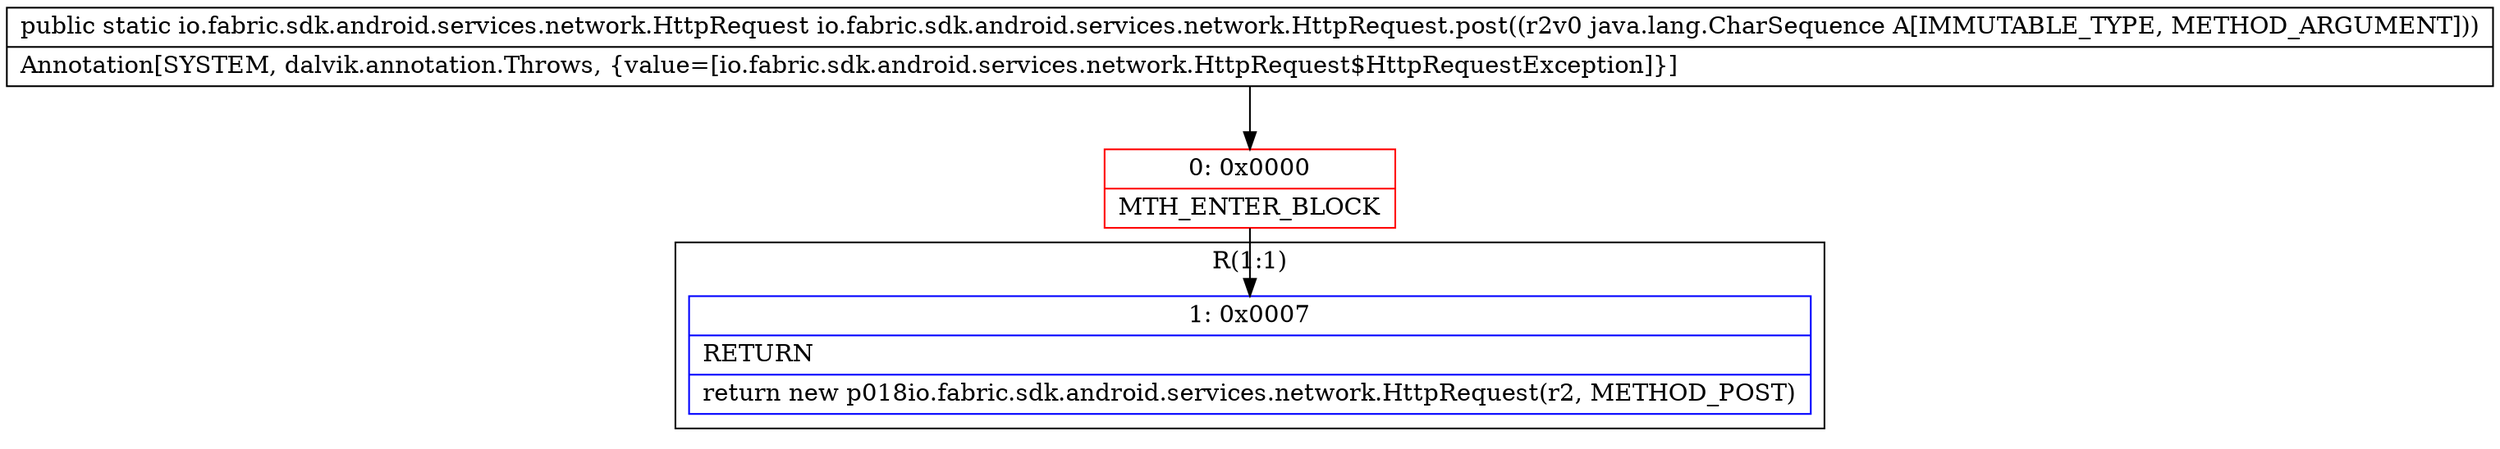 digraph "CFG forio.fabric.sdk.android.services.network.HttpRequest.post(Ljava\/lang\/CharSequence;)Lio\/fabric\/sdk\/android\/services\/network\/HttpRequest;" {
subgraph cluster_Region_508385630 {
label = "R(1:1)";
node [shape=record,color=blue];
Node_1 [shape=record,label="{1\:\ 0x0007|RETURN\l|return new p018io.fabric.sdk.android.services.network.HttpRequest(r2, METHOD_POST)\l}"];
}
Node_0 [shape=record,color=red,label="{0\:\ 0x0000|MTH_ENTER_BLOCK\l}"];
MethodNode[shape=record,label="{public static io.fabric.sdk.android.services.network.HttpRequest io.fabric.sdk.android.services.network.HttpRequest.post((r2v0 java.lang.CharSequence A[IMMUTABLE_TYPE, METHOD_ARGUMENT]))  | Annotation[SYSTEM, dalvik.annotation.Throws, \{value=[io.fabric.sdk.android.services.network.HttpRequest$HttpRequestException]\}]\l}"];
MethodNode -> Node_0;
Node_0 -> Node_1;
}

